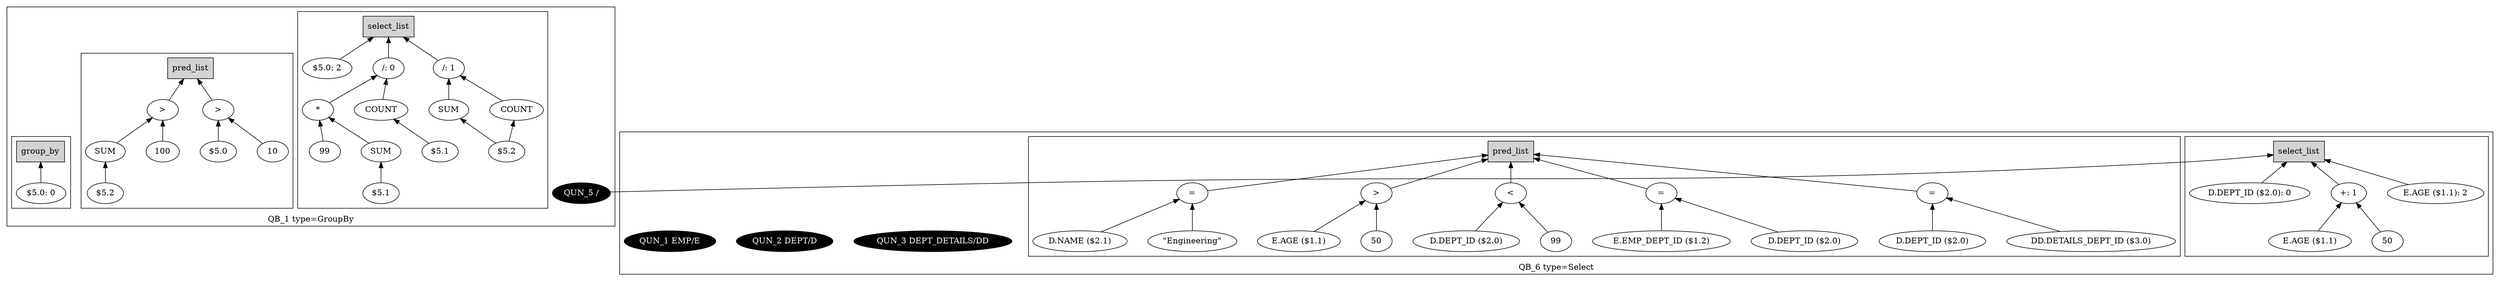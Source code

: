 digraph example1 {
    rankdir=BT;
    nodesep=0.5;
    ordering="in";
  subgraph cluster_QB_1 {
    "QB_1_selectlist"[label="select_list",shape=box,style=filled];
  subgraph cluster_select_listQB_1 {
    exprnodeExprKey11v1[label="/: 0"];
    exprnodeExprKey6v1 -> exprnodeExprKey11v1;
    exprnodeExprKey6v1[label="*"];
    exprnodeExprKey4v1 -> exprnodeExprKey6v1;
    exprnodeExprKey4v1[label="SUM"];
    exprnodeExprKey43v1 -> exprnodeExprKey4v1;
    exprnodeExprKey43v1[label="$5.1"];
    exprnodeExprKey5v1 -> exprnodeExprKey6v1;
    exprnodeExprKey5v1[label="99"];
    exprnodeExprKey10v1 -> exprnodeExprKey11v1;
    exprnodeExprKey10v1[label="COUNT"];
    exprnodeExprKey44v1 -> exprnodeExprKey10v1;
    exprnodeExprKey44v1[label="$5.1"];
    exprnodeExprKey11v1 -> "QB_1_selectlist";
    exprnodeExprKey48v1[label="/: 1"];
    exprnodeExprKey46v1 -> exprnodeExprKey48v1;
    exprnodeExprKey46v1[label="SUM"];
    exprnodeExprKey45v1 -> exprnodeExprKey46v1;
    exprnodeExprKey45v1[label="$5.2"];
    exprnodeExprKey47v1 -> exprnodeExprKey48v1;
    exprnodeExprKey47v1[label="COUNT"];
    exprnodeExprKey45v1 -> exprnodeExprKey47v1;
    exprnodeExprKey45v1[label="$5.2"];
    exprnodeExprKey48v1 -> "QB_1_selectlist";
    exprnodeExprKey49v1[label="$5.0: 2"];
    exprnodeExprKey49v1 -> "QB_1_selectlist";
}
    "QUN_5"[label="QUN_5 /", fillcolor=black, fontcolor=white, style=filled]
  subgraph cluster_pred_listQB_1 {
    exprnodeExprKey38v1[label=">"];
    exprnodeExprKey36v1 -> exprnodeExprKey38v1;
    exprnodeExprKey36v1[label="SUM"];
    exprnodeExprKey50v1 -> exprnodeExprKey36v1;
    exprnodeExprKey50v1[label="$5.2"];
    exprnodeExprKey37v1 -> exprnodeExprKey38v1;
    exprnodeExprKey37v1[label="100"];
    exprnodeExprKey38v1 -> QB_1_pred_list;
    exprnodeExprKey41v1[label=">"];
    exprnodeExprKey51v1 -> exprnodeExprKey41v1;
    exprnodeExprKey51v1[label="$5.0"];
    exprnodeExprKey40v1 -> exprnodeExprKey41v1;
    exprnodeExprKey40v1[label="10"];
    exprnodeExprKey41v1 -> QB_1_pred_list;
    "QB_1_pred_list"[label="pred_list",shape=box,style=filled];
}
  subgraph cluster_group_byQB_1 {
    "QB_1_group_by"[label="group_by",shape=box,style=filled];
    exprnodeExprKey52v1[label="$5.0: 0"];
    exprnodeExprKey52v1 -> "QB_1_group_by";
}
    label = "QB_1 type=GroupBy";
}
    "QUN_5" -> "QB_6_selectlist";
  subgraph cluster_QB_6 {
    "QB_6_selectlist"[label="select_list",shape=box,style=filled];
  subgraph cluster_select_listQB_6 {
    exprnodeExprKey34v1[label="D.DEPT_ID ($2.0): 0"];
    exprnodeExprKey34v1 -> "QB_6_selectlist";
    exprnodeExprKey3v1[label="+: 1"];
    exprnodeExprKey1v1 -> exprnodeExprKey3v1;
    exprnodeExprKey1v1[label="E.AGE ($1.1)"];
    exprnodeExprKey2v1 -> exprnodeExprKey3v1;
    exprnodeExprKey2v1[label="50"];
    exprnodeExprKey3v1 -> "QB_6_selectlist";
    exprnodeExprKey12v1[label="E.AGE ($1.1): 2"];
    exprnodeExprKey12v1 -> "QB_6_selectlist";
}
    "QUN_3"[label="QUN_3 DEPT_DETAILS/DD", fillcolor=black, fontcolor=white, style=filled]
    "QUN_2"[label="QUN_2 DEPT/D", fillcolor=black, fontcolor=white, style=filled]
    "QUN_1"[label="QUN_1 EMP/E", fillcolor=black, fontcolor=white, style=filled]
  subgraph cluster_pred_listQB_6 {
    exprnodeExprKey17v1[label=">"];
    exprnodeExprKey15v1 -> exprnodeExprKey17v1;
    exprnodeExprKey15v1[label="E.AGE ($1.1)"];
    exprnodeExprKey16v1 -> exprnodeExprKey17v1;
    exprnodeExprKey16v1[label="50"];
    exprnodeExprKey17v1 -> QB_6_pred_list;
    exprnodeExprKey20v1[label="<"];
    exprnodeExprKey18v1 -> exprnodeExprKey20v1;
    exprnodeExprKey18v1[label="D.DEPT_ID ($2.0)"];
    exprnodeExprKey19v1 -> exprnodeExprKey20v1;
    exprnodeExprKey19v1[label="99"];
    exprnodeExprKey20v1 -> QB_6_pred_list;
    exprnodeExprKey24v1[label="="];
    exprnodeExprKey22v1 -> exprnodeExprKey24v1;
    exprnodeExprKey22v1[label="E.EMP_DEPT_ID ($1.2)"];
    exprnodeExprKey23v1 -> exprnodeExprKey24v1;
    exprnodeExprKey23v1[label="D.DEPT_ID ($2.0)"];
    exprnodeExprKey24v1 -> QB_6_pred_list;
    exprnodeExprKey28v1[label="="];
    exprnodeExprKey26v1 -> exprnodeExprKey28v1;
    exprnodeExprKey26v1[label="D.DEPT_ID ($2.0)"];
    exprnodeExprKey27v1 -> exprnodeExprKey28v1;
    exprnodeExprKey27v1[label="DD.DETAILS_DEPT_ID ($3.0)"];
    exprnodeExprKey28v1 -> QB_6_pred_list;
    exprnodeExprKey32v1[label="="];
    exprnodeExprKey30v1 -> exprnodeExprKey32v1;
    exprnodeExprKey30v1[label="D.NAME ($2.1)"];
    exprnodeExprKey31v1 -> exprnodeExprKey32v1;
    exprnodeExprKey31v1[label="\"Engineering\""];
    exprnodeExprKey32v1 -> QB_6_pred_list;
    "QB_6_pred_list"[label="pred_list",shape=box,style=filled];
}
    label = "QB_6 type=Select";
}
}
